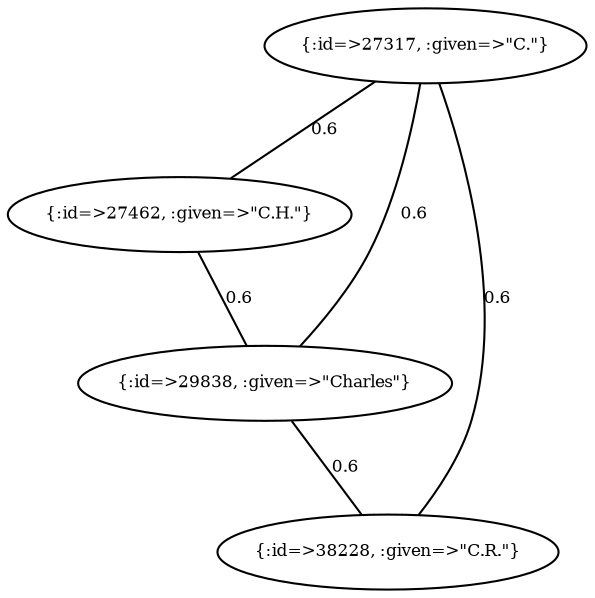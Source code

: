 graph Collector__WeightedGraph {
    "{:id=>27317, :given=>\"C.\"}" [
        fontsize = 8,
        label = "{:id=>27317, :given=>\"C.\"}"
    ]

    "{:id=>27462, :given=>\"C.H.\"}" [
        fontsize = 8,
        label = "{:id=>27462, :given=>\"C.H.\"}"
    ]

    "{:id=>29838, :given=>\"Charles\"}" [
        fontsize = 8,
        label = "{:id=>29838, :given=>\"Charles\"}"
    ]

    "{:id=>38228, :given=>\"C.R.\"}" [
        fontsize = 8,
        label = "{:id=>38228, :given=>\"C.R.\"}"
    ]

    "{:id=>27317, :given=>\"C.\"}" -- "{:id=>27462, :given=>\"C.H.\"}" [
        fontsize = 8,
        label = 0.6
    ]

    "{:id=>27317, :given=>\"C.\"}" -- "{:id=>29838, :given=>\"Charles\"}" [
        fontsize = 8,
        label = 0.6
    ]

    "{:id=>27317, :given=>\"C.\"}" -- "{:id=>38228, :given=>\"C.R.\"}" [
        fontsize = 8,
        label = 0.6
    ]

    "{:id=>27462, :given=>\"C.H.\"}" -- "{:id=>29838, :given=>\"Charles\"}" [
        fontsize = 8,
        label = 0.6
    ]

    "{:id=>29838, :given=>\"Charles\"}" -- "{:id=>38228, :given=>\"C.R.\"}" [
        fontsize = 8,
        label = 0.6
    ]
}
